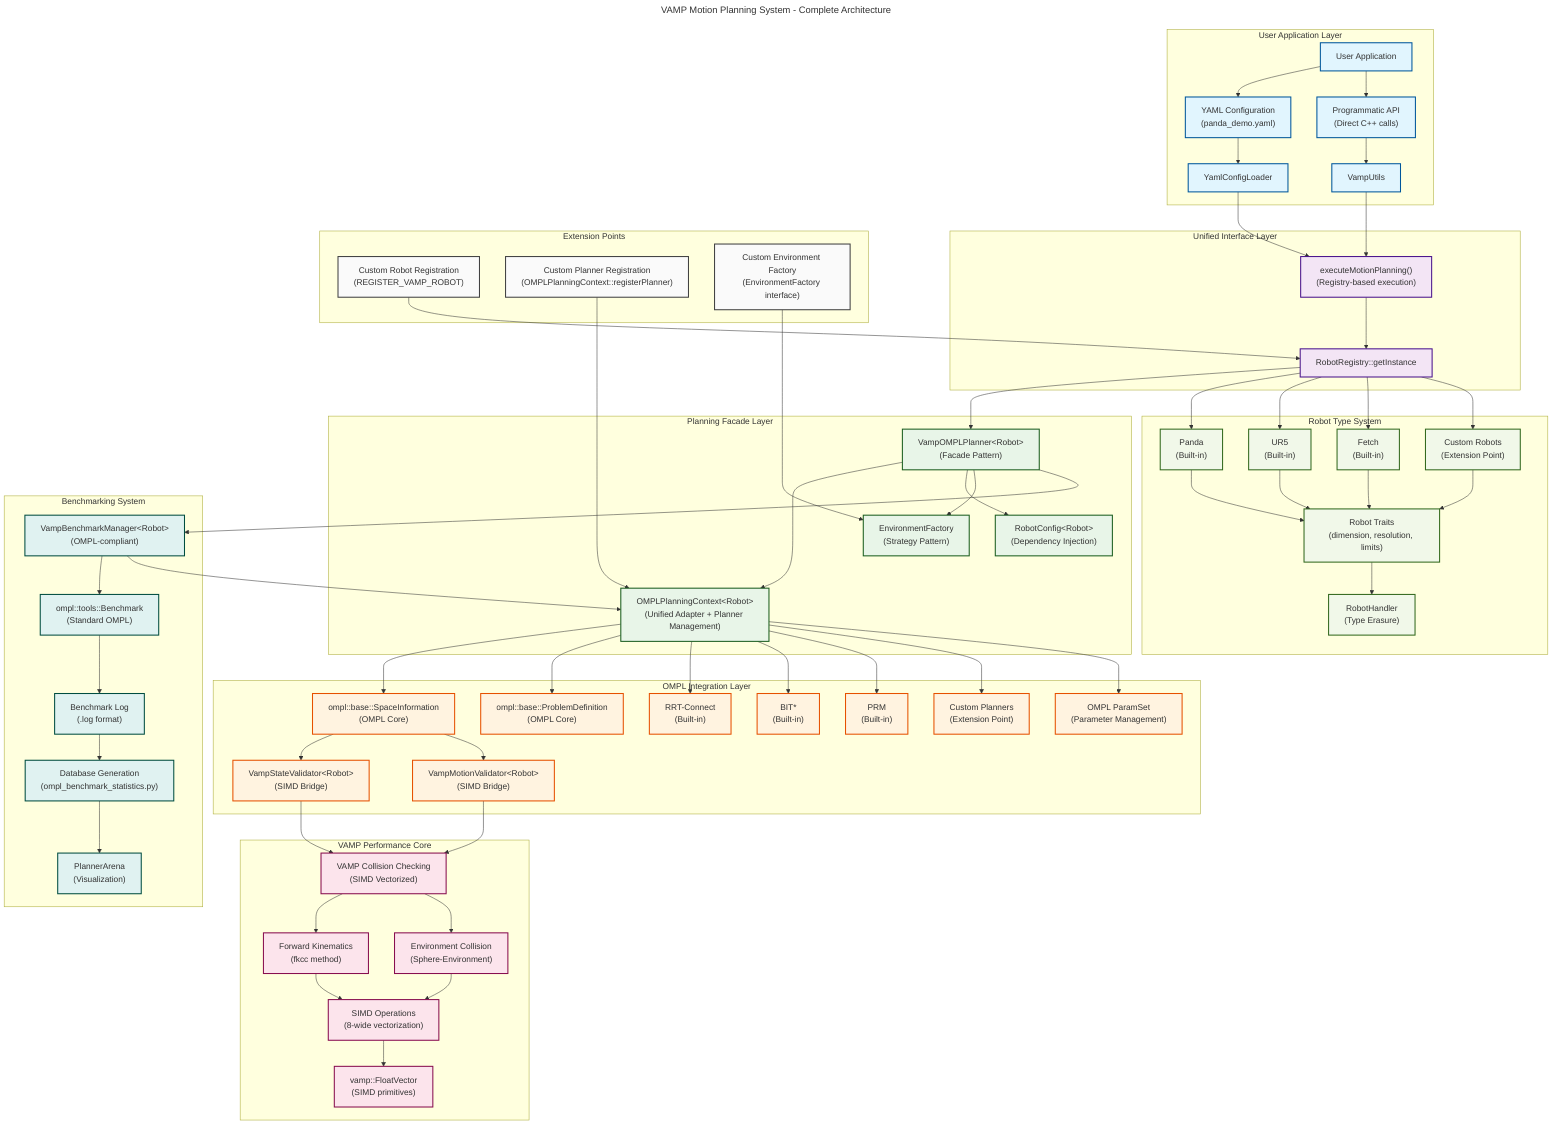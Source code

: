 ---
title: "VAMP Motion Planning System - Complete Architecture"
---
graph TB
    %% User Interface Layer
    subgraph "User Application Layer"
        A[User Application] --> B["YAML Configuration<br/>(panda_demo.yaml)"]
        A --> C["Programmatic API<br/>(Direct C++ calls)"]
        B --> YL[YamlConfigLoader]
        C --> VU[VampUtils]
    end
    
    %% Unified Interface Layer
    subgraph "Unified Interface Layer"
        YL --> ER["executeMotionPlanning()<br/>(Registry-based execution)"]
        VU --> ER
        ER --> RR[RobotRegistry::getInstance]
    end
    
    %% Planning Facade Layer
    subgraph "Planning Facade Layer"
        RR --> VOP["VampOMPLPlanner&lt;Robot&gt;<br/>(Facade Pattern)"]
        VOP --> OPC["OMPLPlanningContext&lt;Robot&gt;<br/>(Unified Adapter + Planner Management)"]
        VOP --> RC["RobotConfig&lt;Robot&gt;<br/>(Dependency Injection)"]
        VOP --> EF["EnvironmentFactory<br/>(Strategy Pattern)"]
    end
    
    %% OMPL Integration Layer
    subgraph "OMPL Integration Layer"
        OPC --> SI["ompl::base::SpaceInformation<br/>(OMPL Core)"]
        OPC --> PD["ompl::base::ProblemDefinition<br/>(OMPL Core)"]
        
        SI --> VSV["VampStateValidator&lt;Robot&gt;<br/>(SIMD Bridge)"]
        SI --> VMV["VampMotionValidator&lt;Robot&gt;<br/>(SIMD Bridge)"]
        
        %% Integrated Planner Management (now part of OMPLPlanningContext)
        OPC --> OP1["RRT-Connect<br/>(Built-in)"]
        OPC --> OP2["BIT*<br/>(Built-in)"]
        OPC --> OP3["PRM<br/>(Built-in)"]
        OPC --> OPN["Custom Planners<br/>(Extension Point)"]
        
        OPC --> PM["OMPL ParamSet<br/>(Parameter Management)"]
    end
    
    %% VAMP Performance Core
    subgraph "VAMP Performance Core"
        VSV --> VCC["VAMP Collision Checking<br/>(SIMD Vectorized)"]
        VMV --> VCC
        
        VCC --> FKC["Forward Kinematics<br/>(fkcc method)"]
        VCC --> ENV["Environment Collision<br/>(Sphere-Environment)"]
        
        FKC --> SIMD["SIMD Operations<br/>(8-wide vectorization)"]
        ENV --> SIMD
        
        SIMD --> VF["vamp::FloatVector<br/>(SIMD primitives)"]
    end
    
    %% Robot Type System
    subgraph "Robot Type System"
        RR --> BR1["Panda<br/>(Built-in)"]
        RR --> BR2["UR5<br/>(Built-in)"]
        RR --> BR3["Fetch<br/>(Built-in)"]
        RR --> CR["Custom Robots<br/>(Extension Point)"]
        
        BR1 --> RT["Robot Traits<br/>(dimension, resolution, limits)"]
        BR2 --> RT
        BR3 --> RT
        CR --> RT
        
        RT --> RH["RobotHandler<br/>(Type Erasure)"]
    end
    
    %% Benchmarking System
    subgraph "Benchmarking System"
        VOP --> BM["VampBenchmarkManager&lt;Robot&gt;<br/>(OMPL-compliant)"]
        BM --> OB["ompl::tools::Benchmark<br/>(Standard OMPL)"]
        BM --> OPC
        
        OB --> LOG["Benchmark Log<br/>(.log format)"]
        LOG --> DB["Database Generation<br/>(ompl_benchmark_statistics.py)"]
        DB --> PA["PlannerArena<br/>(Visualization)"]
    end
    
    %% Extension Points
    subgraph "Extension Points"
        EP1["Custom Robot Registration<br/>(REGISTER_VAMP_ROBOT)"]
        EP2["Custom Planner Registration<br/>(OMPLPlanningContext::registerPlanner)"]
        EP3["Custom Environment Factory<br/>(EnvironmentFactory interface)"]
        
        EP1 --> RR
        EP2 --> OPC
        EP3 --> EF
    end
    
    %% Styling
    classDef userLayer fill:#e1f5fe,stroke:#01579b,stroke-width:2px
    classDef unifiedLayer fill:#f3e5f5,stroke:#4a148c,stroke-width:2px
    classDef facadeLayer fill:#e8f5e8,stroke:#1b5e20,stroke-width:2px
    classDef omplLayer fill:#fff3e0,stroke:#e65100,stroke-width:2px
    classDef vampLayer fill:#fce4ec,stroke:#880e4f,stroke-width:2px
    classDef robotLayer fill:#f1f8e9,stroke:#33691e,stroke-width:2px
    classDef benchLayer fill:#e0f2f1,stroke:#004d40,stroke-width:2px
    classDef extLayer fill:#fafafa,stroke:#424242,stroke-width:2px
    
    class A,B,C,YL,VU userLayer
    class ER,RR unifiedLayer
    class VOP,OPC,RC,EF facadeLayer
    class SI,PD,VSV,VMV,OP1,OP2,OP3,OPN,PM omplLayer
    class VCC,FKC,ENV,SIMD,VF vampLayer
    class BR1,BR2,BR3,CR,RT,RH robotLayer
    class BM,OB,LOG,DB,PA benchLayer
    class EP1,EP2,EP3 extLayer